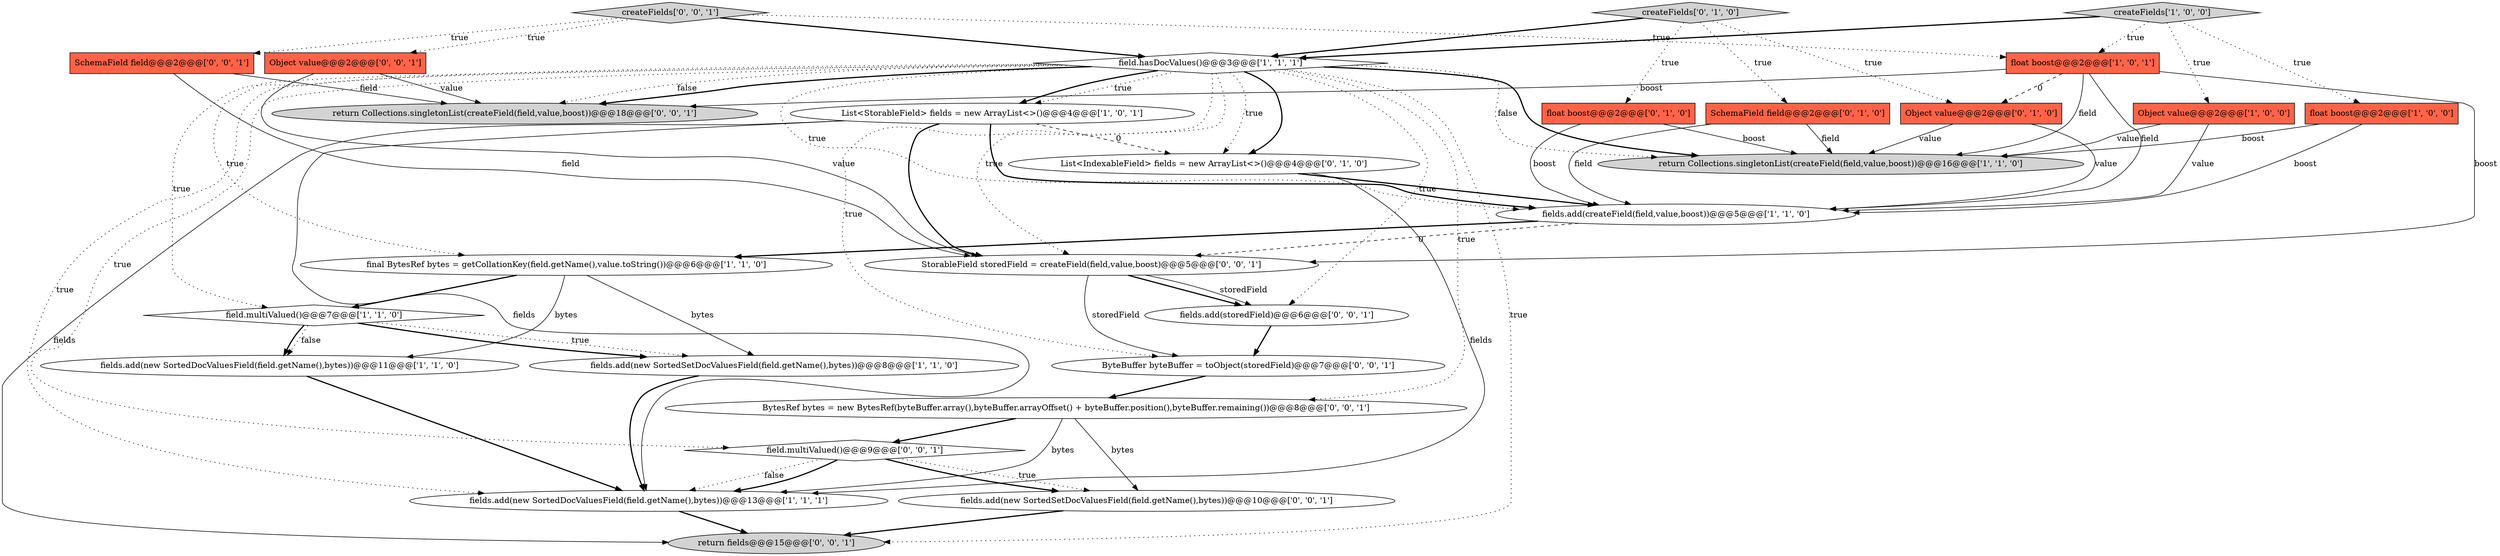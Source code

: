 digraph {
3 [style = filled, label = "fields.add(new SortedSetDocValuesField(field.getName(),bytes))@@@8@@@['1', '1', '0']", fillcolor = white, shape = ellipse image = "AAA0AAABBB1BBB"];
12 [style = filled, label = "createFields['1', '0', '0']", fillcolor = lightgray, shape = diamond image = "AAA0AAABBB1BBB"];
10 [style = filled, label = "float boost@@@2@@@['1', '0', '1']", fillcolor = tomato, shape = box image = "AAA0AAABBB1BBB"];
17 [style = filled, label = "Object value@@@2@@@['0', '1', '0']", fillcolor = tomato, shape = box image = "AAA1AAABBB2BBB"];
6 [style = filled, label = "float boost@@@2@@@['1', '0', '0']", fillcolor = tomato, shape = box image = "AAA0AAABBB1BBB"];
4 [style = filled, label = "return Collections.singletonList(createField(field,value,boost))@@@16@@@['1', '1', '0']", fillcolor = lightgray, shape = ellipse image = "AAA0AAABBB1BBB"];
9 [style = filled, label = "fields.add(new SortedDocValuesField(field.getName(),bytes))@@@11@@@['1', '1', '0']", fillcolor = white, shape = ellipse image = "AAA0AAABBB1BBB"];
24 [style = filled, label = "fields.add(storedField)@@@6@@@['0', '0', '1']", fillcolor = white, shape = ellipse image = "AAA0AAABBB3BBB"];
15 [style = filled, label = "float boost@@@2@@@['0', '1', '0']", fillcolor = tomato, shape = box image = "AAA0AAABBB2BBB"];
8 [style = filled, label = "fields.add(createField(field,value,boost))@@@5@@@['1', '1', '0']", fillcolor = white, shape = ellipse image = "AAA0AAABBB1BBB"];
1 [style = filled, label = "Object value@@@2@@@['1', '0', '0']", fillcolor = tomato, shape = box image = "AAA0AAABBB1BBB"];
2 [style = filled, label = "fields.add(new SortedDocValuesField(field.getName(),bytes))@@@13@@@['1', '1', '1']", fillcolor = white, shape = ellipse image = "AAA0AAABBB1BBB"];
25 [style = filled, label = "fields.add(new SortedSetDocValuesField(field.getName(),bytes))@@@10@@@['0', '0', '1']", fillcolor = white, shape = ellipse image = "AAA0AAABBB3BBB"];
27 [style = filled, label = "StorableField storedField = createField(field,value,boost)@@@5@@@['0', '0', '1']", fillcolor = white, shape = ellipse image = "AAA0AAABBB3BBB"];
21 [style = filled, label = "return Collections.singletonList(createField(field,value,boost))@@@18@@@['0', '0', '1']", fillcolor = lightgray, shape = ellipse image = "AAA0AAABBB3BBB"];
7 [style = filled, label = "field.hasDocValues()@@@3@@@['1', '1', '1']", fillcolor = white, shape = diamond image = "AAA0AAABBB1BBB"];
18 [style = filled, label = "Object value@@@2@@@['0', '0', '1']", fillcolor = tomato, shape = box image = "AAA0AAABBB3BBB"];
19 [style = filled, label = "createFields['0', '0', '1']", fillcolor = lightgray, shape = diamond image = "AAA0AAABBB3BBB"];
5 [style = filled, label = "field.multiValued()@@@7@@@['1', '1', '0']", fillcolor = white, shape = diamond image = "AAA0AAABBB1BBB"];
26 [style = filled, label = "return fields@@@15@@@['0', '0', '1']", fillcolor = lightgray, shape = ellipse image = "AAA0AAABBB3BBB"];
22 [style = filled, label = "BytesRef bytes = new BytesRef(byteBuffer.array(),byteBuffer.arrayOffset() + byteBuffer.position(),byteBuffer.remaining())@@@8@@@['0', '0', '1']", fillcolor = white, shape = ellipse image = "AAA0AAABBB3BBB"];
0 [style = filled, label = "final BytesRef bytes = getCollationKey(field.getName(),value.toString())@@@6@@@['1', '1', '0']", fillcolor = white, shape = ellipse image = "AAA0AAABBB1BBB"];
23 [style = filled, label = "SchemaField field@@@2@@@['0', '0', '1']", fillcolor = tomato, shape = box image = "AAA0AAABBB3BBB"];
28 [style = filled, label = "ByteBuffer byteBuffer = toObject(storedField)@@@7@@@['0', '0', '1']", fillcolor = white, shape = ellipse image = "AAA0AAABBB3BBB"];
20 [style = filled, label = "field.multiValued()@@@9@@@['0', '0', '1']", fillcolor = white, shape = diamond image = "AAA0AAABBB3BBB"];
14 [style = filled, label = "List<IndexableField> fields = new ArrayList<>()@@@4@@@['0', '1', '0']", fillcolor = white, shape = ellipse image = "AAA1AAABBB2BBB"];
11 [style = filled, label = "List<StorableField> fields = new ArrayList<>()@@@4@@@['1', '0', '1']", fillcolor = white, shape = ellipse image = "AAA0AAABBB1BBB"];
16 [style = filled, label = "createFields['0', '1', '0']", fillcolor = lightgray, shape = diamond image = "AAA0AAABBB2BBB"];
13 [style = filled, label = "SchemaField field@@@2@@@['0', '1', '0']", fillcolor = tomato, shape = box image = "AAA0AAABBB2BBB"];
7->2 [style = dotted, label="true"];
12->10 [style = dotted, label="true"];
17->8 [style = solid, label="value"];
20->25 [style = dotted, label="true"];
12->7 [style = bold, label=""];
18->21 [style = solid, label="value"];
10->21 [style = solid, label="boost"];
2->26 [style = bold, label=""];
23->21 [style = solid, label="field"];
0->9 [style = solid, label="bytes"];
8->0 [style = bold, label=""];
3->2 [style = bold, label=""];
7->21 [style = dotted, label="false"];
23->27 [style = solid, label="field"];
5->3 [style = dotted, label="true"];
7->8 [style = dotted, label="true"];
10->17 [style = dashed, label="0"];
11->2 [style = solid, label="fields"];
10->4 [style = solid, label="field"];
15->8 [style = solid, label="boost"];
25->26 [style = bold, label=""];
9->2 [style = bold, label=""];
14->2 [style = solid, label="fields"];
22->2 [style = solid, label="bytes"];
17->4 [style = solid, label="value"];
7->26 [style = dotted, label="true"];
19->10 [style = dotted, label="true"];
16->13 [style = dotted, label="true"];
10->27 [style = solid, label="boost"];
5->9 [style = bold, label=""];
7->27 [style = dotted, label="true"];
7->11 [style = bold, label=""];
15->4 [style = solid, label="boost"];
7->21 [style = bold, label=""];
16->15 [style = dotted, label="true"];
22->20 [style = bold, label=""];
8->27 [style = dashed, label="0"];
13->4 [style = solid, label="field"];
7->11 [style = dotted, label="true"];
7->14 [style = bold, label=""];
6->4 [style = solid, label="boost"];
11->26 [style = solid, label="fields"];
7->5 [style = dotted, label="true"];
19->23 [style = dotted, label="true"];
11->27 [style = bold, label=""];
28->22 [style = bold, label=""];
27->24 [style = bold, label=""];
20->25 [style = bold, label=""];
5->9 [style = dotted, label="false"];
0->3 [style = solid, label="bytes"];
7->28 [style = dotted, label="true"];
7->4 [style = dotted, label="false"];
7->4 [style = bold, label=""];
7->14 [style = dotted, label="true"];
11->8 [style = bold, label=""];
27->28 [style = solid, label="storedField"];
19->7 [style = bold, label=""];
14->8 [style = bold, label=""];
18->27 [style = solid, label="value"];
20->2 [style = dotted, label="false"];
7->24 [style = dotted, label="true"];
16->7 [style = bold, label=""];
7->0 [style = dotted, label="true"];
1->4 [style = solid, label="value"];
22->25 [style = solid, label="bytes"];
5->3 [style = bold, label=""];
6->8 [style = solid, label="boost"];
20->2 [style = bold, label=""];
1->8 [style = solid, label="value"];
13->8 [style = solid, label="field"];
12->6 [style = dotted, label="true"];
12->1 [style = dotted, label="true"];
0->5 [style = bold, label=""];
16->17 [style = dotted, label="true"];
7->22 [style = dotted, label="true"];
24->28 [style = bold, label=""];
7->20 [style = dotted, label="true"];
10->8 [style = solid, label="field"];
11->14 [style = dashed, label="0"];
27->24 [style = solid, label="storedField"];
19->18 [style = dotted, label="true"];
}

